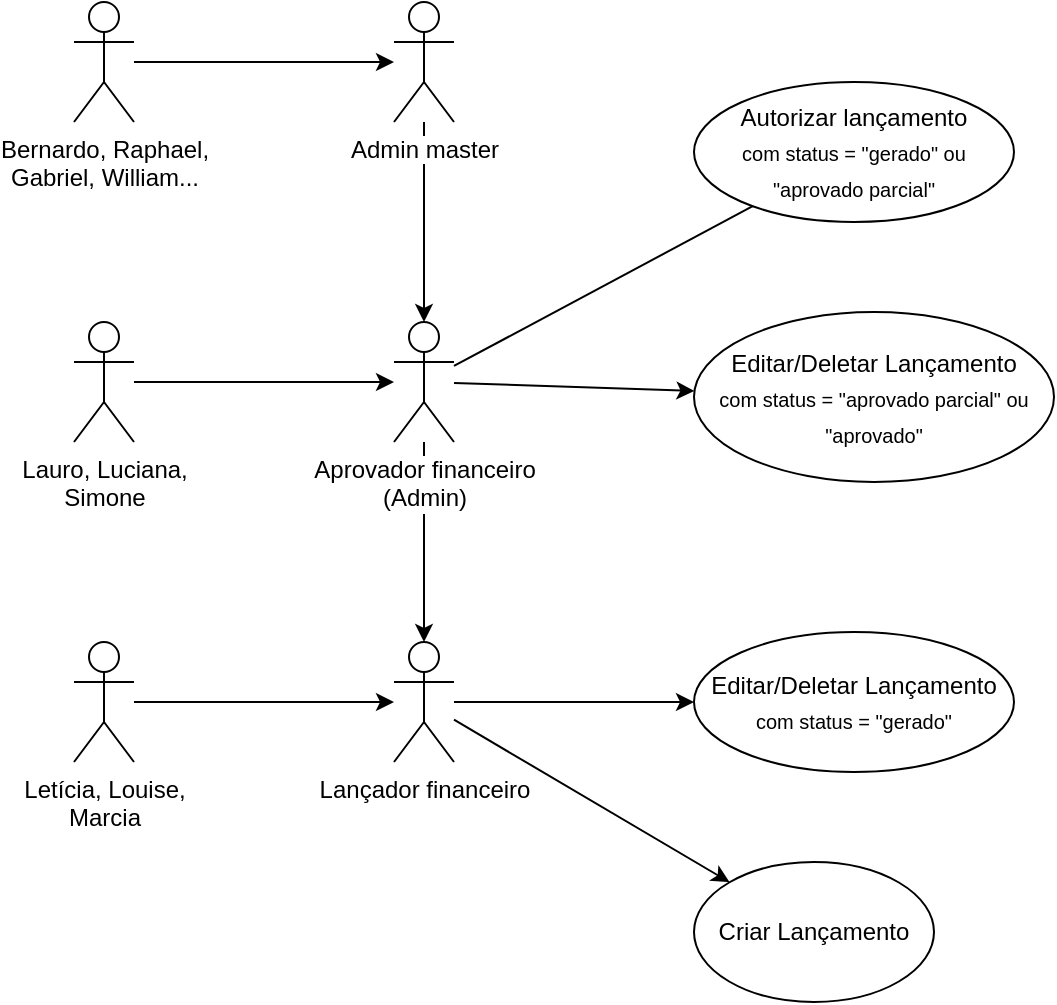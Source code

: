 <mxfile>
    <diagram id="48816qrNILhJvBDy7mKz" name="Lancamento">
        <mxGraphModel dx="643" dy="489" grid="1" gridSize="10" guides="1" tooltips="1" connect="1" arrows="1" fold="1" page="1" pageScale="1" pageWidth="827" pageHeight="1169" math="0" shadow="0">
            <root>
                <mxCell id="0"/>
                <mxCell id="1" parent="0"/>
                <mxCell id="7" style="edgeStyle=none;html=1;" parent="1" source="3" target="6" edge="1">
                    <mxGeometry relative="1" as="geometry"/>
                </mxCell>
                <mxCell id="14" style="edgeStyle=none;html=1;" parent="1" source="2" target="12" edge="1">
                    <mxGeometry relative="1" as="geometry"/>
                </mxCell>
                <mxCell id="15" style="edgeStyle=none;html=1;" parent="1" source="2" target="3" edge="1">
                    <mxGeometry relative="1" as="geometry"/>
                </mxCell>
                <mxCell id="10" style="edgeStyle=none;html=1;" parent="1" source="3" target="9" edge="1">
                    <mxGeometry relative="1" as="geometry"/>
                </mxCell>
                <mxCell id="3" value="Lançador financeiro" style="shape=umlActor;verticalLabelPosition=bottom;verticalAlign=top;html=1;outlineConnect=0;" parent="1" vertex="1">
                    <mxGeometry x="410" y="360" width="30" height="60" as="geometry"/>
                </mxCell>
                <mxCell id="17" style="edgeStyle=none;html=1;" parent="1" source="5" target="3" edge="1">
                    <mxGeometry relative="1" as="geometry"/>
                </mxCell>
                <mxCell id="5" value="Letícia, Louise,&lt;br&gt;Marcia" style="shape=umlActor;verticalLabelPosition=bottom;verticalAlign=top;html=1;outlineConnect=0;" parent="1" vertex="1">
                    <mxGeometry x="250" y="360" width="30" height="60" as="geometry"/>
                </mxCell>
                <mxCell id="6" value="Editar/Deletar Lançamento&lt;br&gt;&lt;sub&gt;com status = &quot;gerado&quot;&lt;/sub&gt;" style="ellipse;whiteSpace=wrap;html=1;" parent="1" vertex="1">
                    <mxGeometry x="560" y="355" width="160" height="70" as="geometry"/>
                </mxCell>
                <mxCell id="16" style="edgeStyle=none;html=1;" parent="1" source="8" target="2" edge="1">
                    <mxGeometry relative="1" as="geometry"/>
                </mxCell>
                <mxCell id="8" value="Lauro, Luciana,&lt;br&gt;Simone" style="shape=umlActor;verticalLabelPosition=bottom;verticalAlign=top;html=1;outlineConnect=0;" parent="1" vertex="1">
                    <mxGeometry x="250" y="200" width="30" height="60" as="geometry"/>
                </mxCell>
                <mxCell id="9" value="Criar Lançamento" style="ellipse;whiteSpace=wrap;html=1;" parent="1" vertex="1">
                    <mxGeometry x="560" y="470" width="120" height="70" as="geometry"/>
                </mxCell>
                <mxCell id="12" value="Editar/Deletar Lançamento&lt;br&gt;&lt;sub&gt;com status = &quot;aprovado parcial&quot; ou &quot;aprovado&quot;&lt;/sub&gt;" style="ellipse;whiteSpace=wrap;html=1;" parent="1" vertex="1">
                    <mxGeometry x="560" y="195" width="180" height="85" as="geometry"/>
                </mxCell>
                <mxCell id="23" style="edgeStyle=none;html=1;endArrow=none;endFill=0;" parent="1" source="2" target="22" edge="1">
                    <mxGeometry relative="1" as="geometry"/>
                </mxCell>
                <mxCell id="2" value="Aprovador financeiro&lt;br&gt;(Admin)" style="shape=umlActor;verticalLabelPosition=bottom;verticalAlign=top;html=1;outlineConnect=0;labelBackgroundColor=default;" parent="1" vertex="1">
                    <mxGeometry x="410" y="200" width="30" height="60" as="geometry"/>
                </mxCell>
                <mxCell id="19" style="edgeStyle=none;html=1;" edge="1" parent="1" source="18" target="2">
                    <mxGeometry relative="1" as="geometry"/>
                </mxCell>
                <mxCell id="18" value="Admin master" style="shape=umlActor;verticalLabelPosition=bottom;verticalAlign=top;html=1;outlineConnect=0;labelBackgroundColor=default;" parent="1" vertex="1">
                    <mxGeometry x="410" y="40" width="30" height="60" as="geometry"/>
                </mxCell>
                <mxCell id="21" style="edgeStyle=none;html=1;" edge="1" parent="1" source="20" target="18">
                    <mxGeometry relative="1" as="geometry"/>
                </mxCell>
                <mxCell id="20" value="Bernardo, Raphael,&lt;br&gt;Gabriel, William..." style="shape=umlActor;verticalLabelPosition=bottom;verticalAlign=top;html=1;outlineConnect=0;" vertex="1" parent="1">
                    <mxGeometry x="250" y="40" width="30" height="60" as="geometry"/>
                </mxCell>
                <mxCell id="22" value="Autorizar lançamento&lt;br&gt;&lt;sub&gt;com status = &quot;gerado&quot; ou &quot;aprovado parcial&quot;&lt;/sub&gt;" style="ellipse;whiteSpace=wrap;html=1;" parent="1" vertex="1">
                    <mxGeometry x="560" y="80" width="160" height="70" as="geometry"/>
                </mxCell>
            </root>
        </mxGraphModel>
    </diagram>
</mxfile>
